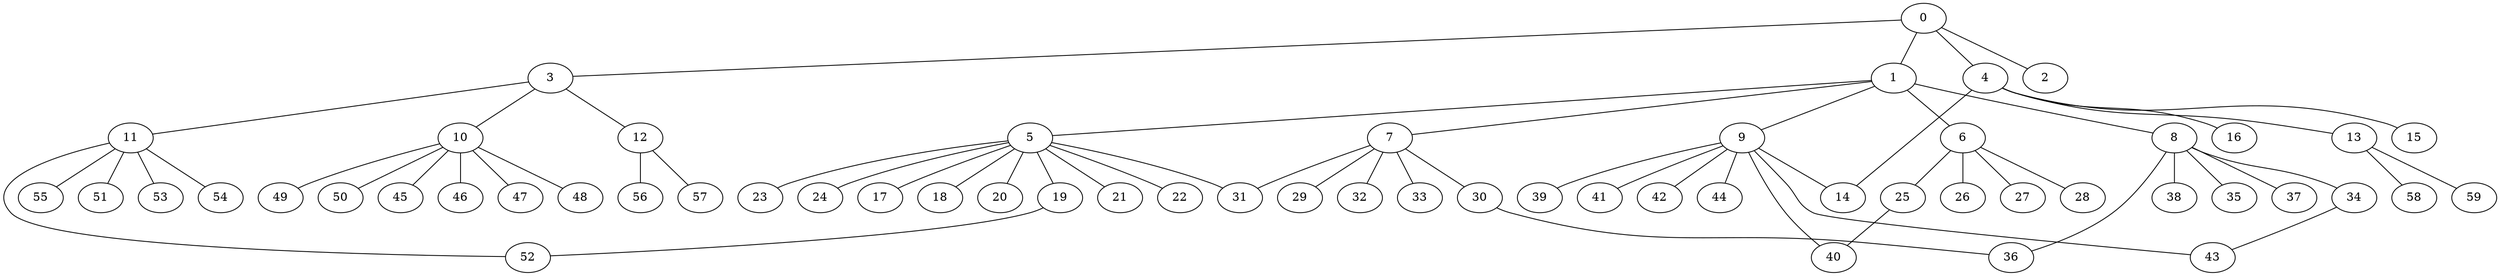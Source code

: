 
graph graphname {
    0 -- 1
0 -- 2
0 -- 3
0 -- 4
1 -- 5
1 -- 6
1 -- 7
1 -- 8
1 -- 9
3 -- 10
3 -- 11
3 -- 12
4 -- 16
4 -- 13
4 -- 14
4 -- 15
5 -- 17
5 -- 18
5 -- 19
5 -- 20
5 -- 21
5 -- 22
5 -- 23
5 -- 24
5 -- 31
6 -- 26
6 -- 27
6 -- 28
6 -- 25
7 -- 32
7 -- 33
7 -- 29
7 -- 30
7 -- 31
8 -- 34
8 -- 35
8 -- 36
8 -- 37
8 -- 38
9 -- 39
9 -- 40
9 -- 41
9 -- 42
9 -- 43
9 -- 44
9 -- 14
10 -- 45
10 -- 46
10 -- 47
10 -- 48
10 -- 49
10 -- 50
11 -- 51
11 -- 52
11 -- 53
11 -- 54
11 -- 55
12 -- 56
12 -- 57
13 -- 58
13 -- 59
19 -- 52
25 -- 40
30 -- 36
34 -- 43

}
